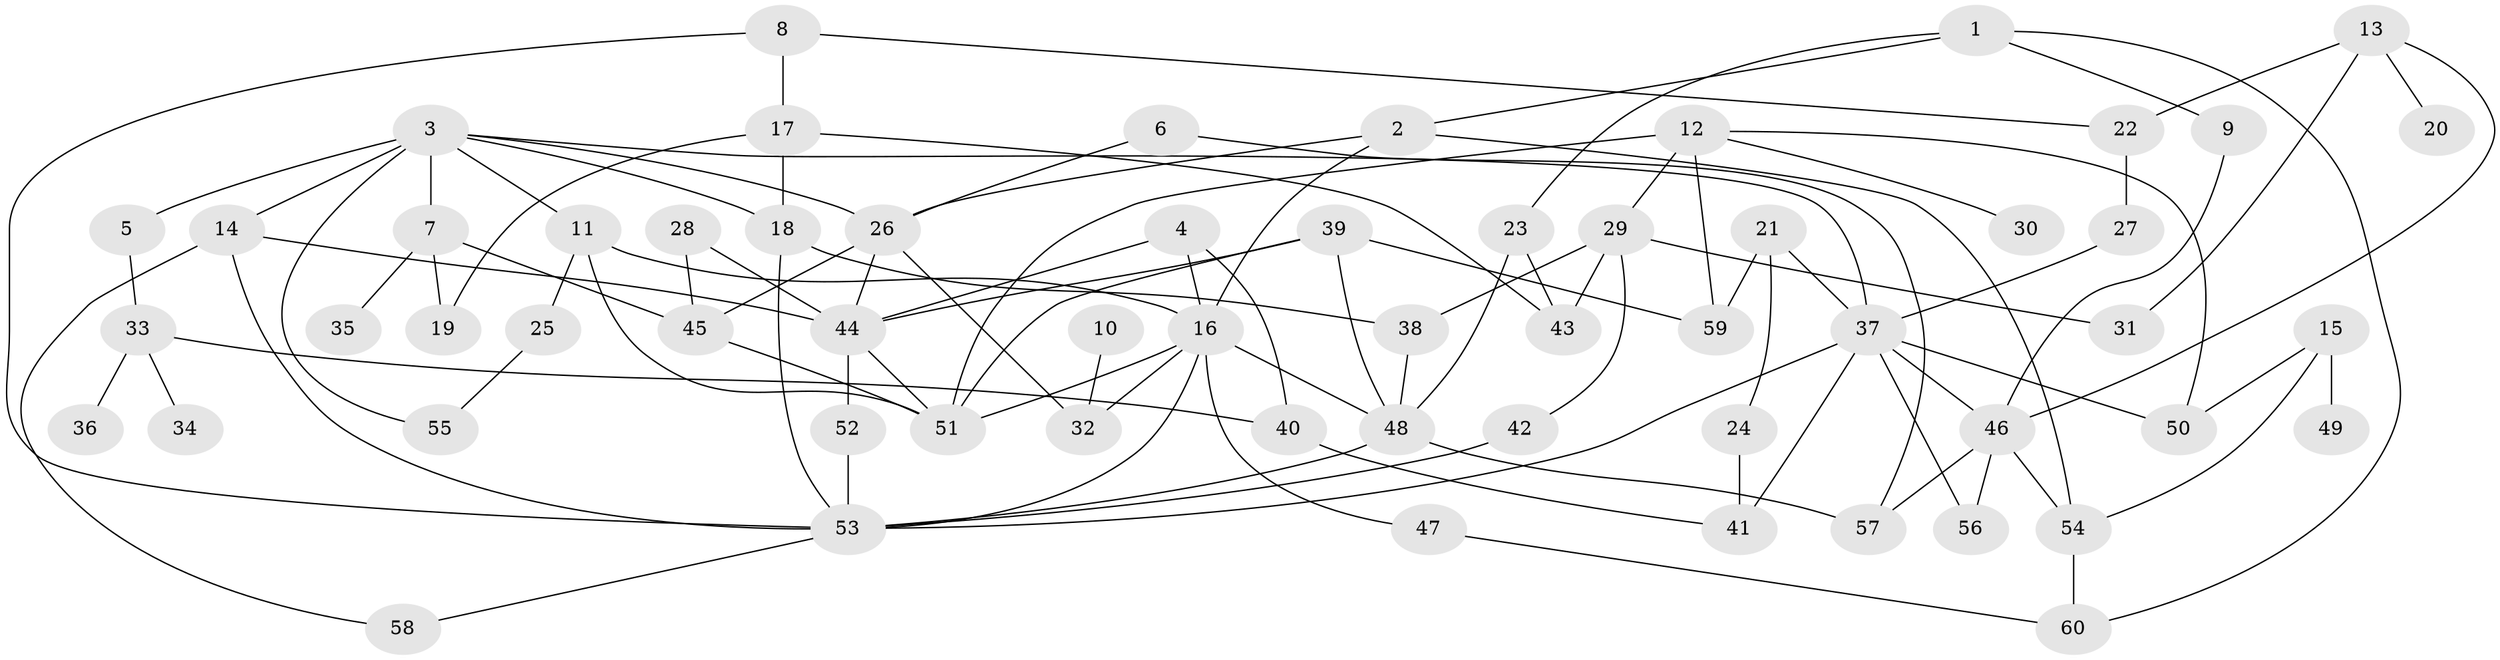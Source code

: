 // original degree distribution, {5: 0.12605042016806722, 6: 0.05042016806722689, 4: 0.1092436974789916, 2: 0.24369747899159663, 1: 0.2689075630252101, 8: 0.008403361344537815, 3: 0.19327731092436976}
// Generated by graph-tools (version 1.1) at 2025/00/03/09/25 03:00:59]
// undirected, 60 vertices, 102 edges
graph export_dot {
graph [start="1"]
  node [color=gray90,style=filled];
  1;
  2;
  3;
  4;
  5;
  6;
  7;
  8;
  9;
  10;
  11;
  12;
  13;
  14;
  15;
  16;
  17;
  18;
  19;
  20;
  21;
  22;
  23;
  24;
  25;
  26;
  27;
  28;
  29;
  30;
  31;
  32;
  33;
  34;
  35;
  36;
  37;
  38;
  39;
  40;
  41;
  42;
  43;
  44;
  45;
  46;
  47;
  48;
  49;
  50;
  51;
  52;
  53;
  54;
  55;
  56;
  57;
  58;
  59;
  60;
  1 -- 2 [weight=1.0];
  1 -- 9 [weight=1.0];
  1 -- 23 [weight=1.0];
  1 -- 60 [weight=1.0];
  2 -- 16 [weight=1.0];
  2 -- 26 [weight=1.0];
  2 -- 54 [weight=1.0];
  3 -- 5 [weight=1.0];
  3 -- 7 [weight=1.0];
  3 -- 11 [weight=1.0];
  3 -- 14 [weight=2.0];
  3 -- 18 [weight=1.0];
  3 -- 26 [weight=1.0];
  3 -- 37 [weight=1.0];
  3 -- 55 [weight=1.0];
  4 -- 16 [weight=1.0];
  4 -- 40 [weight=1.0];
  4 -- 44 [weight=1.0];
  5 -- 33 [weight=1.0];
  6 -- 26 [weight=1.0];
  6 -- 57 [weight=1.0];
  7 -- 19 [weight=1.0];
  7 -- 35 [weight=1.0];
  7 -- 45 [weight=1.0];
  8 -- 17 [weight=1.0];
  8 -- 22 [weight=1.0];
  8 -- 53 [weight=1.0];
  9 -- 46 [weight=1.0];
  10 -- 32 [weight=1.0];
  11 -- 16 [weight=1.0];
  11 -- 25 [weight=1.0];
  11 -- 51 [weight=2.0];
  12 -- 29 [weight=1.0];
  12 -- 30 [weight=1.0];
  12 -- 50 [weight=1.0];
  12 -- 51 [weight=1.0];
  12 -- 59 [weight=1.0];
  13 -- 20 [weight=1.0];
  13 -- 22 [weight=1.0];
  13 -- 31 [weight=1.0];
  13 -- 46 [weight=1.0];
  14 -- 44 [weight=1.0];
  14 -- 53 [weight=1.0];
  14 -- 58 [weight=1.0];
  15 -- 49 [weight=1.0];
  15 -- 50 [weight=1.0];
  15 -- 54 [weight=1.0];
  16 -- 32 [weight=1.0];
  16 -- 47 [weight=1.0];
  16 -- 48 [weight=1.0];
  16 -- 51 [weight=2.0];
  16 -- 53 [weight=1.0];
  17 -- 18 [weight=2.0];
  17 -- 19 [weight=1.0];
  17 -- 43 [weight=1.0];
  18 -- 38 [weight=1.0];
  18 -- 53 [weight=1.0];
  21 -- 24 [weight=1.0];
  21 -- 37 [weight=1.0];
  21 -- 59 [weight=1.0];
  22 -- 27 [weight=1.0];
  23 -- 43 [weight=1.0];
  23 -- 48 [weight=1.0];
  24 -- 41 [weight=1.0];
  25 -- 55 [weight=1.0];
  26 -- 32 [weight=1.0];
  26 -- 44 [weight=1.0];
  26 -- 45 [weight=1.0];
  27 -- 37 [weight=1.0];
  28 -- 44 [weight=1.0];
  28 -- 45 [weight=1.0];
  29 -- 31 [weight=1.0];
  29 -- 38 [weight=1.0];
  29 -- 42 [weight=1.0];
  29 -- 43 [weight=1.0];
  33 -- 34 [weight=1.0];
  33 -- 36 [weight=1.0];
  33 -- 40 [weight=1.0];
  37 -- 41 [weight=1.0];
  37 -- 46 [weight=1.0];
  37 -- 50 [weight=1.0];
  37 -- 53 [weight=1.0];
  37 -- 56 [weight=1.0];
  38 -- 48 [weight=1.0];
  39 -- 44 [weight=1.0];
  39 -- 48 [weight=1.0];
  39 -- 51 [weight=1.0];
  39 -- 59 [weight=1.0];
  40 -- 41 [weight=1.0];
  42 -- 53 [weight=1.0];
  44 -- 51 [weight=1.0];
  44 -- 52 [weight=1.0];
  45 -- 51 [weight=1.0];
  46 -- 54 [weight=1.0];
  46 -- 56 [weight=1.0];
  46 -- 57 [weight=1.0];
  47 -- 60 [weight=1.0];
  48 -- 53 [weight=1.0];
  48 -- 57 [weight=1.0];
  52 -- 53 [weight=1.0];
  53 -- 58 [weight=1.0];
  54 -- 60 [weight=1.0];
}
